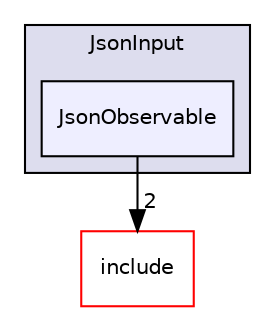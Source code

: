 digraph "JsonObservable" {
  compound=true
  node [ fontsize="10", fontname="Helvetica"];
  edge [ labelfontsize="10", labelfontname="Helvetica"];
  subgraph clusterdir_bb6da8a426fb5a4e6f20c601d203aa01 {
    graph [ bgcolor="#ddddee", pencolor="black", label="JsonInput" fontname="Helvetica", fontsize="10", URL="dir_bb6da8a426fb5a4e6f20c601d203aa01.html"]
  dir_f458605455c5a8c0e7fc2c7917068171 [shape=box, label="JsonObservable", style="filled", fillcolor="#eeeeff", pencolor="black", URL="dir_f458605455c5a8c0e7fc2c7917068171.html"];
  }
  dir_d44c64559bbebec7f509842c48db8b23 [shape=box label="include" fillcolor="white" style="filled" color="red" URL="dir_d44c64559bbebec7f509842c48db8b23.html"];
  dir_f458605455c5a8c0e7fc2c7917068171->dir_d44c64559bbebec7f509842c48db8b23 [headlabel="2", labeldistance=1.5 headhref="dir_000020_000002.html"];
}
